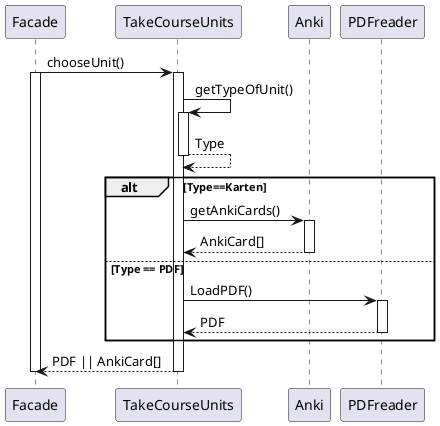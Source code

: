 @startuml chooseUnit()

Facade -> TakeCourseUnits: chooseUnit()
activate Facade
activate TakeCourseUnits
TakeCourseUnits -> TakeCourseUnits: getTypeOfUnit()
activate TakeCourseUnits
TakeCourseUnits --> TakeCourseUnits: Type
deactivate TakeCourseUnits

alt Type==Karten
TakeCourseUnits -> Anki: getAnkiCards()
activate Anki
TakeCourseUnits <--Anki: AnkiCard[]
deactivate Anki
else Type == PDF

TakeCourseUnits -> PDFreader: LoadPDF()
activate PDFreader
TakeCourseUnits <-- PDFreader: PDF
deactivate PDFreader
end
Facade <-- TakeCourseUnits: PDF || AnkiCard[]
deactivate TakeCourseUnits
deactivate Facade



@enduml
